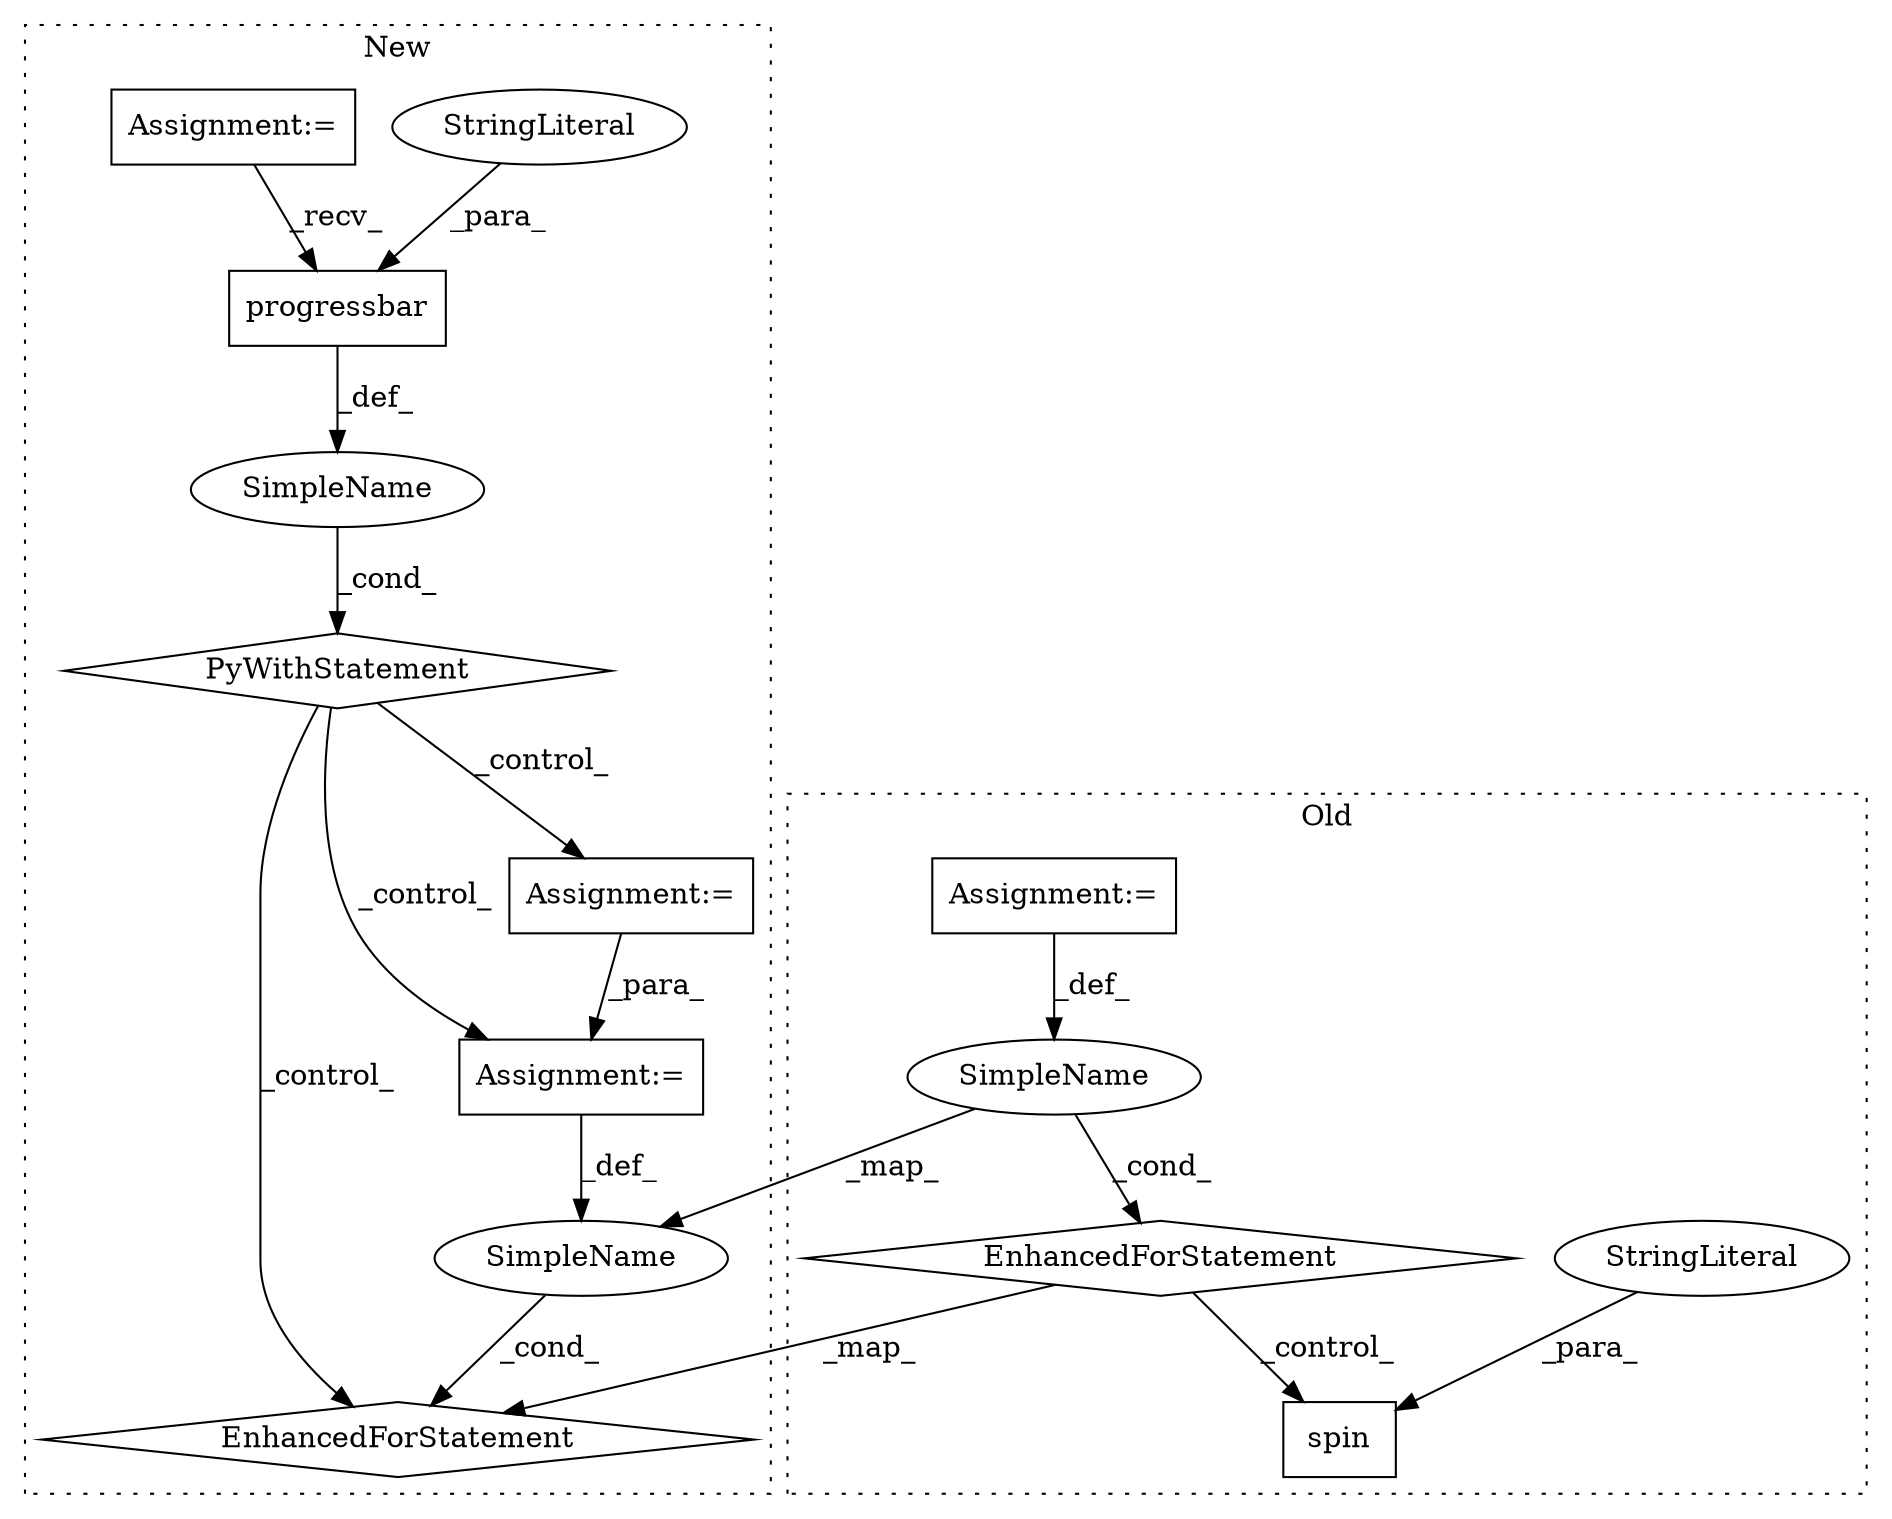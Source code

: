 digraph G {
subgraph cluster0 {
1 [label="spin" a="32" s="8694,8722" l="5,1" shape="box"];
3 [label="StringLiteral" a="45" s="8699" l="23" shape="ellipse"];
9 [label="SimpleName" a="42" s="8616" l="2" shape="ellipse"];
11 [label="EnhancedForStatement" a="70" s="8559,8635" l="53,2" shape="diamond"];
13 [label="Assignment:=" a="7" s="8559,8635" l="53,2" shape="box"];
label = "Old";
style="dotted";
}
subgraph cluster1 {
2 [label="PyWithStatement" a="104" s="8260,8326" l="10,2" shape="diamond"];
4 [label="progressbar" a="32" s="8274,8325" l="12,1" shape="box"];
5 [label="SimpleName" a="42" s="" l="" shape="ellipse"];
6 [label="Assignment:=" a="7" s="8351,8420" l="57,2" shape="box"];
7 [label="StringLiteral" a="45" s="8301" l="24" shape="ellipse"];
8 [label="Assignment:=" a="7" s="7738" l="3" shape="box"];
10 [label="SimpleName" a="42" s="8412" l="2" shape="ellipse"];
12 [label="EnhancedForStatement" a="70" s="8351,8420" l="57,2" shape="diamond"];
14 [label="Assignment:=" a="7" s="8340" l="3" shape="box"];
label = "New";
style="dotted";
}
2 -> 12 [label="_control_"];
2 -> 14 [label="_control_"];
2 -> 6 [label="_control_"];
3 -> 1 [label="_para_"];
4 -> 5 [label="_def_"];
5 -> 2 [label="_cond_"];
6 -> 10 [label="_def_"];
7 -> 4 [label="_para_"];
8 -> 4 [label="_recv_"];
9 -> 10 [label="_map_"];
9 -> 11 [label="_cond_"];
10 -> 12 [label="_cond_"];
11 -> 1 [label="_control_"];
11 -> 12 [label="_map_"];
13 -> 9 [label="_def_"];
14 -> 6 [label="_para_"];
}
